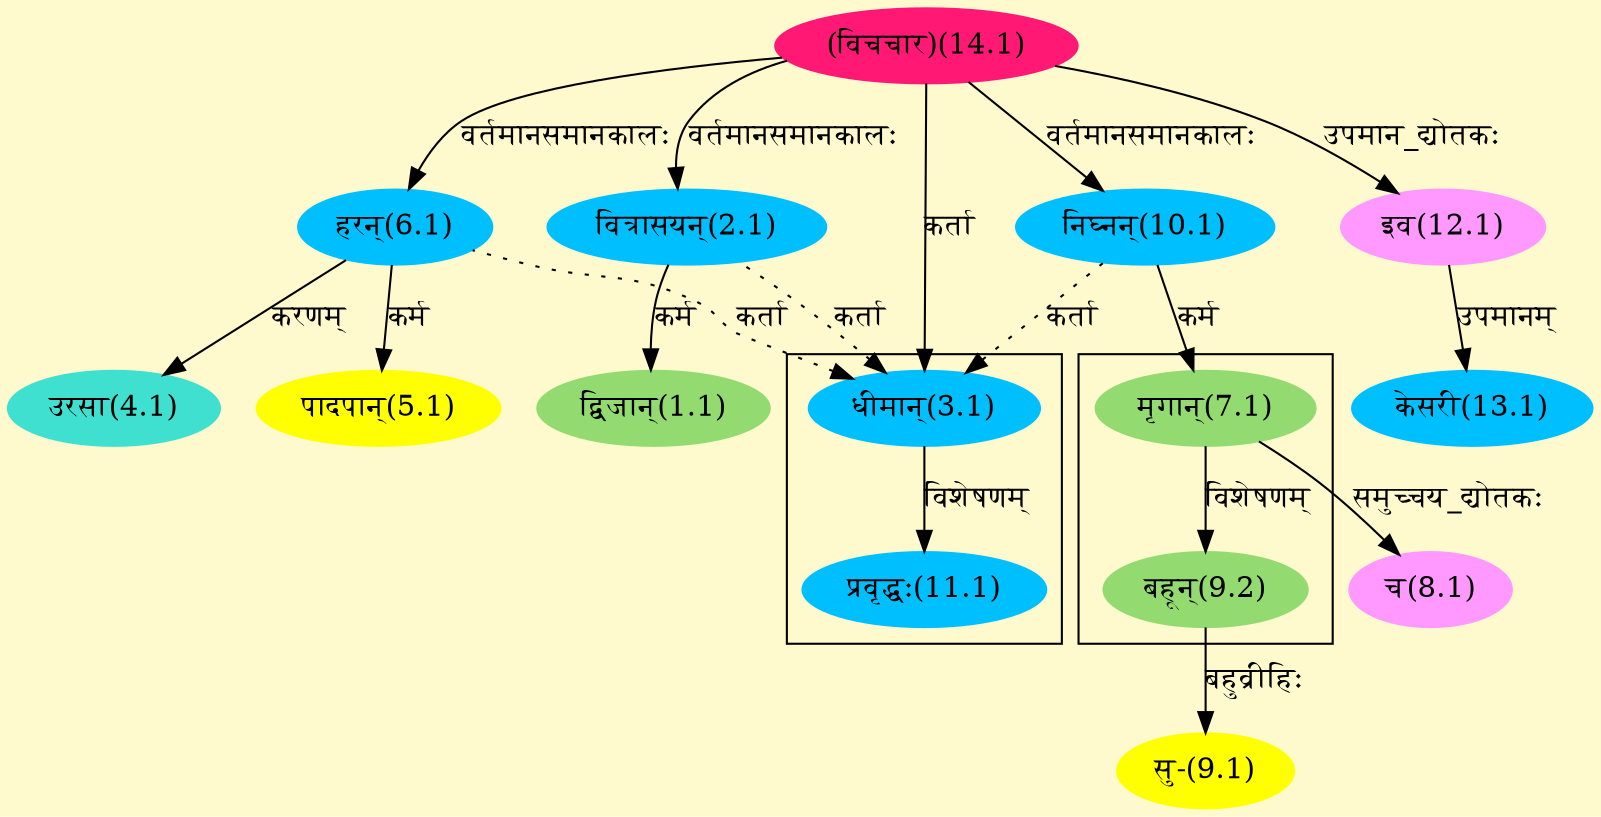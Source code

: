 digraph G{
rankdir=BT;
 compound=true;
 bgcolor="lemonchiffon1";

subgraph cluster_1{
Node9_2 [style=filled, color="#93DB70" label = "बहून्(9.2)"]
Node7_1 [style=filled, color="#93DB70" label = "मृगान्(7.1)"]

}

subgraph cluster_2{
Node11_1 [style=filled, color="#00BFFF" label = "प्रवृद्धः(11.1)"]
Node3_1 [style=filled, color="#00BFFF" label = "धीमान्(3.1)"]

}
Node1_1 [style=filled, color="#93DB70" label = "द्विजान्(1.1)"]
Node2_1 [style=filled, color="#00BFFF" label = "वित्रासयन्(2.1)"]
Node14_1 [style=filled, color="#FF1975" label = "(विचचार)(14.1)"]
Node3_1 [style=filled, color="#00BFFF" label = "धीमान्(3.1)"]
Node6_1 [style=filled, color="#00BFFF" label = "हरन्(6.1)"]
Node10_1 [style=filled, color="#00BFFF" label = "निघ्नन्(10.1)"]
Node4_1 [style=filled, color="#40E0D0" label = "उरसा(4.1)"]
Node5_1 [style=filled, color="#FFFF00" label = "पादपान्(5.1)"]
Node7_1 [style=filled, color="#93DB70" label = "मृगान्(7.1)"]
Node8_1 [style=filled, color="#FF99FF" label = "च(8.1)"]
Node9_1 [style=filled, color="#FFFF00" label = "सु-(9.1)"]
Node9_2 [style=filled, color="#93DB70" label = "बहून्(9.2)"]
Node12_1 [style=filled, color="#FF99FF" label = "इव(12.1)"]
Node13_1 [style=filled, color="#00BFFF" label = "केसरी(13.1)"]
/* Start of Relations section */

Node1_1 -> Node2_1 [  label="कर्म"  dir="back" ]
Node2_1 -> Node14_1 [  label="वर्तमानसमानकालः"  dir="back" ]
Node3_1 -> Node14_1 [  label="कर्ता"  dir="back" ]
Node3_1 -> Node2_1 [ style=dotted label="कर्ता"  dir="back" ]
Node3_1 -> Node6_1 [ style=dotted label="कर्ता"  dir="back" ]
Node3_1 -> Node10_1 [ style=dotted label="कर्ता"  dir="back" ]
Node4_1 -> Node6_1 [  label="करणम्"  dir="back" ]
Node5_1 -> Node6_1 [  label="कर्म"  dir="back" ]
Node6_1 -> Node14_1 [  label="वर्तमानसमानकालः"  dir="back" ]
Node7_1 -> Node10_1 [  label="कर्म"  dir="back" ]
Node8_1 -> Node7_1 [  label="समुच्चय_द्योतकः"  dir="back" ]
Node9_1 -> Node9_2 [  label="बहुव्रीहिः"  dir="back" ]
Node9_2 -> Node7_1 [  label="विशेषणम्"  dir="back" ]
Node10_1 -> Node14_1 [  label="वर्तमानसमानकालः"  dir="back" ]
Node11_1 -> Node3_1 [  label="विशेषणम्"  dir="back" ]
Node12_1 -> Node14_1 [  label="उपमान_द्योतकः"  dir="back" ]
Node13_1 -> Node12_1 [  label="उपमानम्"  dir="back" ]
}
